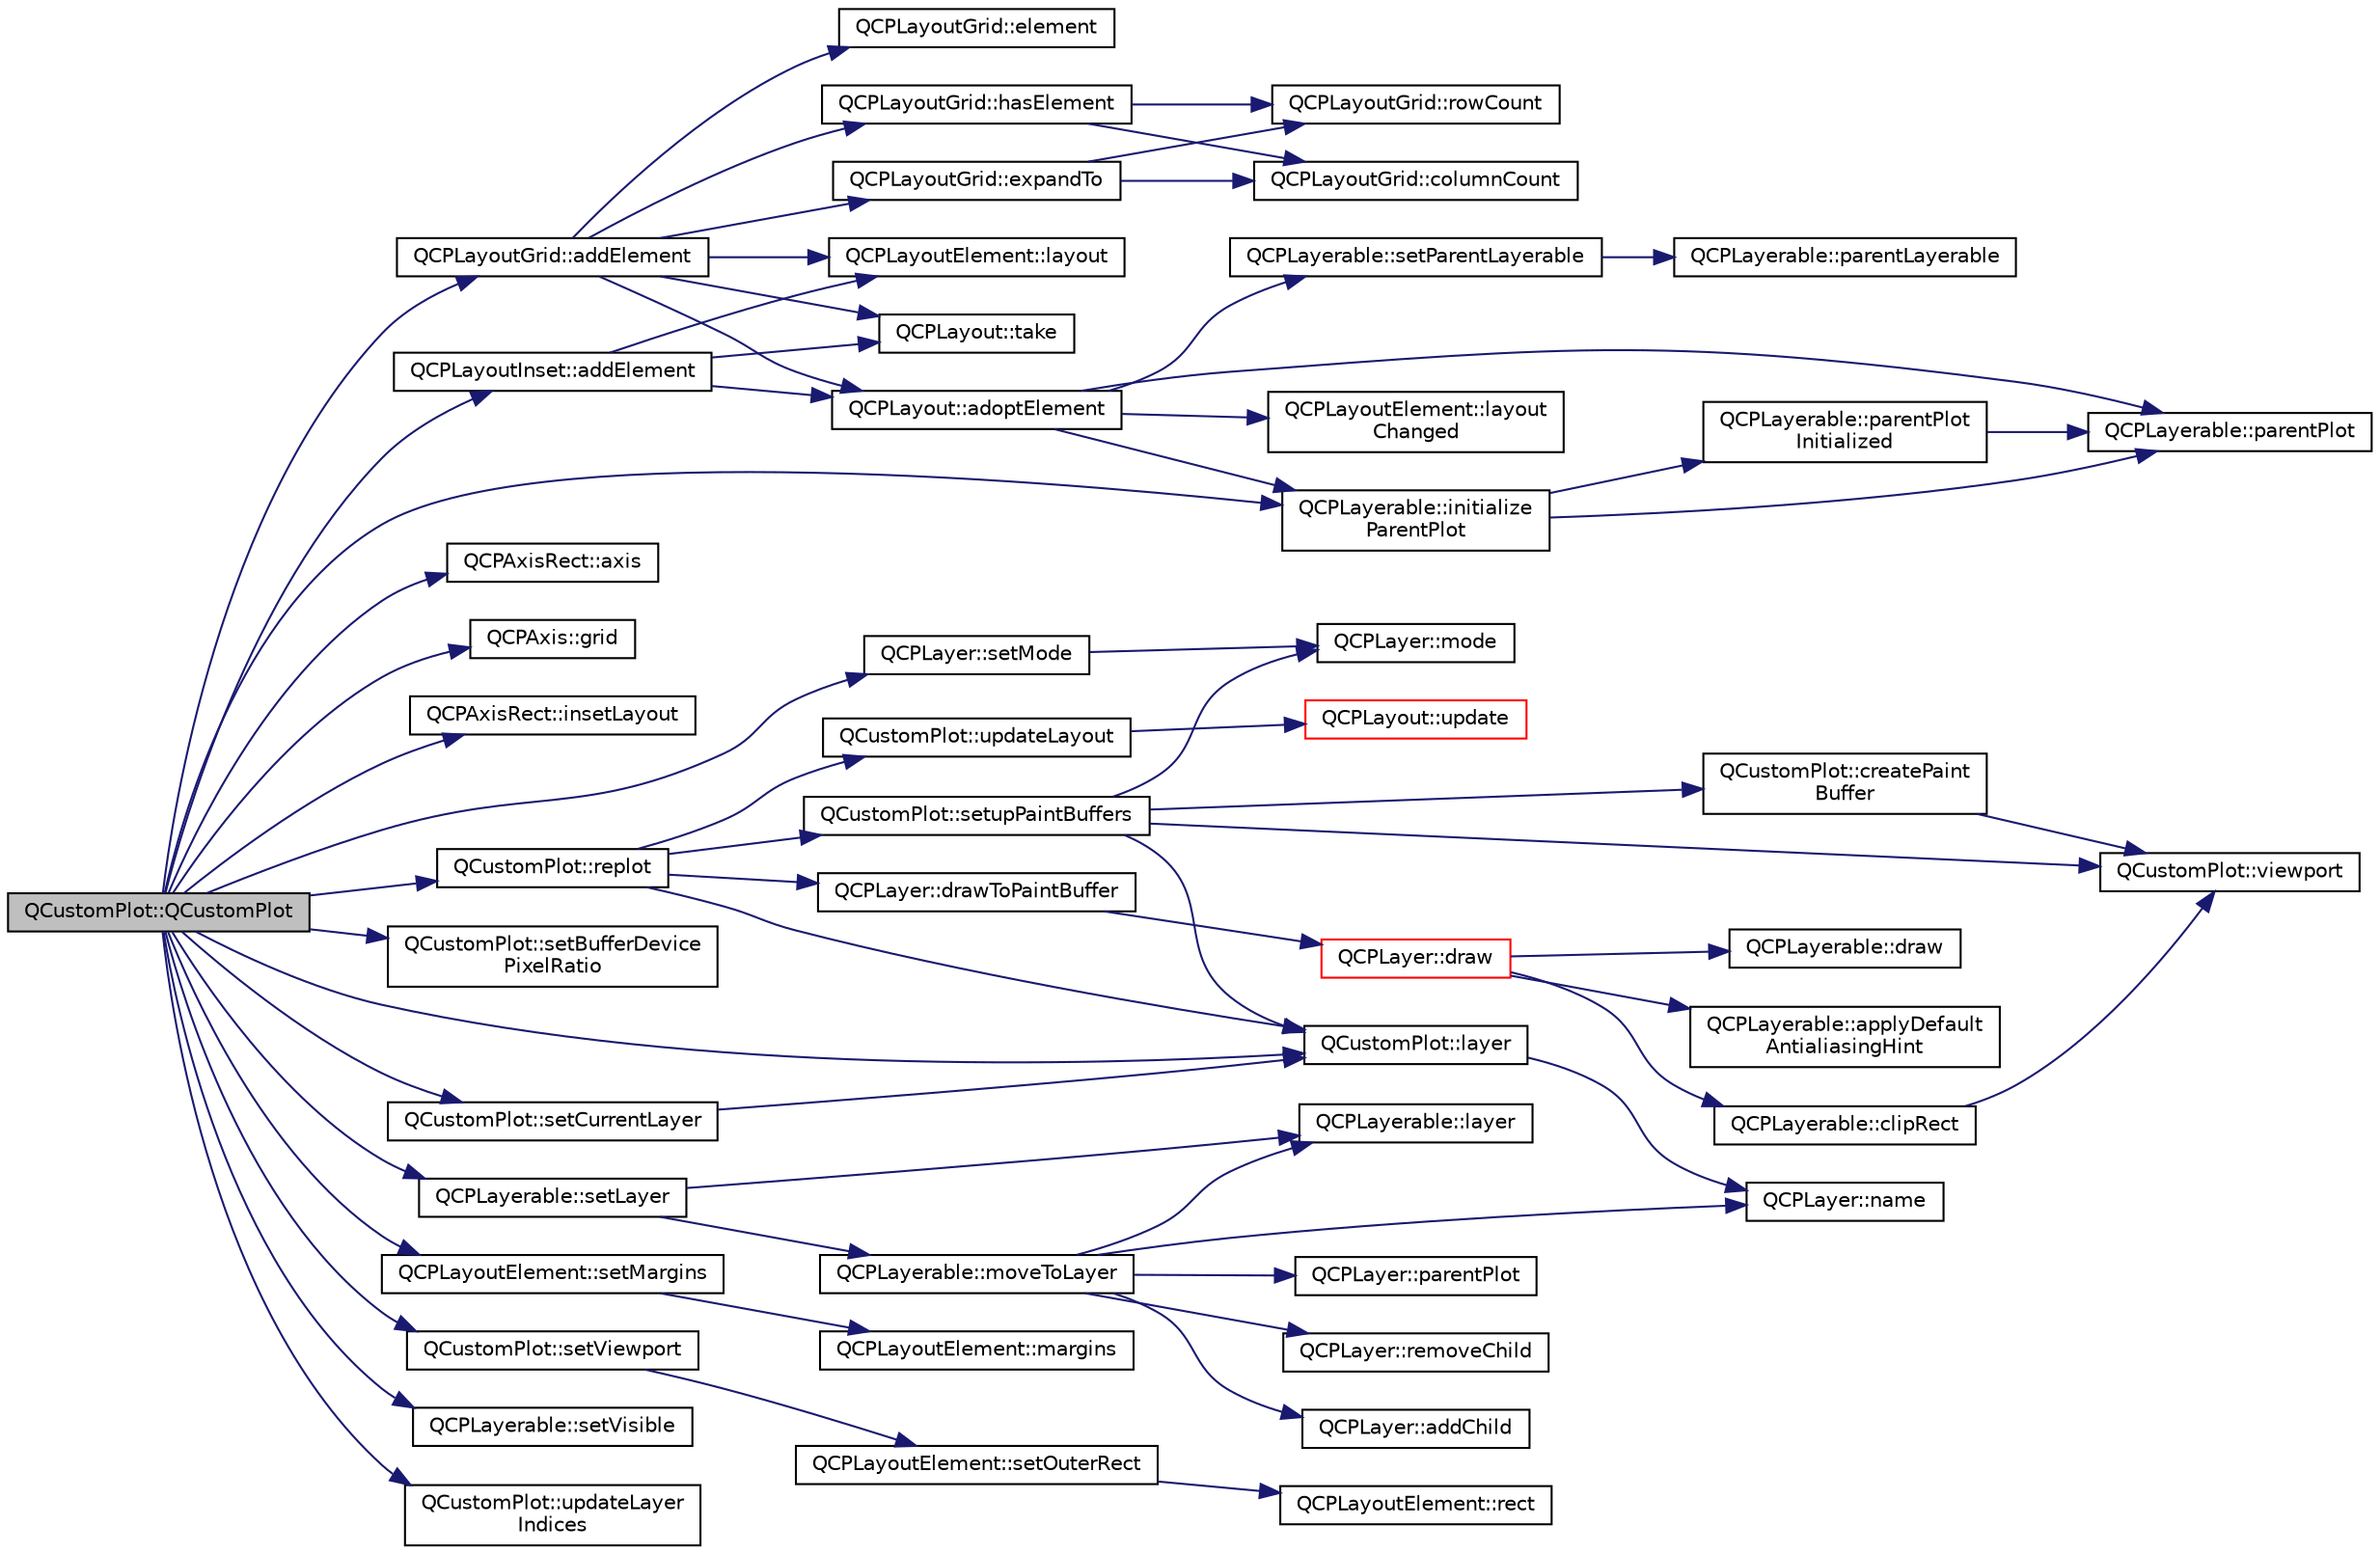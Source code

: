 digraph "QCustomPlot::QCustomPlot"
{
 // LATEX_PDF_SIZE
  edge [fontname="Helvetica",fontsize="10",labelfontname="Helvetica",labelfontsize="10"];
  node [fontname="Helvetica",fontsize="10",shape=record];
  rankdir="LR";
  Node1 [label="QCustomPlot::QCustomPlot",height=0.2,width=0.4,color="black", fillcolor="grey75", style="filled", fontcolor="black",tooltip=" "];
  Node1 -> Node2 [color="midnightblue",fontsize="10",style="solid",fontname="Helvetica"];
  Node2 [label="QCPLayoutGrid::addElement",height=0.2,width=0.4,color="black", fillcolor="white", style="filled",URL="$classQCPLayoutGrid.html#adff1a2ca691ed83d2d24a4cd1fe17012",tooltip=" "];
  Node2 -> Node3 [color="midnightblue",fontsize="10",style="solid",fontname="Helvetica"];
  Node3 [label="QCPLayout::adoptElement",height=0.2,width=0.4,color="black", fillcolor="white", style="filled",URL="$classQCPLayout.html#af6dbbc24156a808da29cd1ec031729a3",tooltip=" "];
  Node3 -> Node4 [color="midnightblue",fontsize="10",style="solid",fontname="Helvetica"];
  Node4 [label="QCPLayerable::initialize\lParentPlot",height=0.2,width=0.4,color="black", fillcolor="white", style="filled",URL="$classQCPLayerable.html#a8cbe5a0c9a5674249982f5ca5f8e02bc",tooltip=" "];
  Node4 -> Node5 [color="midnightblue",fontsize="10",style="solid",fontname="Helvetica"];
  Node5 [label="QCPLayerable::parentPlot",height=0.2,width=0.4,color="black", fillcolor="white", style="filled",URL="$classQCPLayerable.html#a473edb813a4c1929d6b6a8fe3ff3faf7",tooltip=" "];
  Node4 -> Node6 [color="midnightblue",fontsize="10",style="solid",fontname="Helvetica"];
  Node6 [label="QCPLayerable::parentPlot\lInitialized",height=0.2,width=0.4,color="black", fillcolor="white", style="filled",URL="$classQCPLayerable.html#ab20b7dbd8e0249ed61adb9622c427382",tooltip=" "];
  Node6 -> Node5 [color="midnightblue",fontsize="10",style="solid",fontname="Helvetica"];
  Node3 -> Node7 [color="midnightblue",fontsize="10",style="solid",fontname="Helvetica"];
  Node7 [label="QCPLayoutElement::layout\lChanged",height=0.2,width=0.4,color="black", fillcolor="white", style="filled",URL="$classQCPLayoutElement.html#a765f041a73af0c2de41b41a5a03e31a4",tooltip=" "];
  Node3 -> Node5 [color="midnightblue",fontsize="10",style="solid",fontname="Helvetica"];
  Node3 -> Node8 [color="midnightblue",fontsize="10",style="solid",fontname="Helvetica"];
  Node8 [label="QCPLayerable::setParentLayerable",height=0.2,width=0.4,color="black", fillcolor="white", style="filled",URL="$classQCPLayerable.html#aa23c893671f1f6744ac235cf2204cf3a",tooltip=" "];
  Node8 -> Node9 [color="midnightblue",fontsize="10",style="solid",fontname="Helvetica"];
  Node9 [label="QCPLayerable::parentLayerable",height=0.2,width=0.4,color="black", fillcolor="white", style="filled",URL="$classQCPLayerable.html#aa78b7e644d2c519e1a9a6f2ac5fcd858",tooltip=" "];
  Node2 -> Node10 [color="midnightblue",fontsize="10",style="solid",fontname="Helvetica"];
  Node10 [label="QCPLayoutGrid::element",height=0.2,width=0.4,color="black", fillcolor="white", style="filled",URL="$classQCPLayoutGrid.html#a602b426609b4411cf6a93c3ddf3a381a",tooltip=" "];
  Node2 -> Node11 [color="midnightblue",fontsize="10",style="solid",fontname="Helvetica"];
  Node11 [label="QCPLayoutGrid::expandTo",height=0.2,width=0.4,color="black", fillcolor="white", style="filled",URL="$classQCPLayoutGrid.html#a886c0dcbabd51a45da399e044552b685",tooltip=" "];
  Node11 -> Node12 [color="midnightblue",fontsize="10",style="solid",fontname="Helvetica"];
  Node12 [label="QCPLayoutGrid::columnCount",height=0.2,width=0.4,color="black", fillcolor="white", style="filled",URL="$classQCPLayoutGrid.html#a1a2962cbf45011405b64b913afa8e7a2",tooltip=" "];
  Node11 -> Node13 [color="midnightblue",fontsize="10",style="solid",fontname="Helvetica"];
  Node13 [label="QCPLayoutGrid::rowCount",height=0.2,width=0.4,color="black", fillcolor="white", style="filled",URL="$classQCPLayoutGrid.html#a19c66fd76cbce58a8e94f33797e0c0aa",tooltip=" "];
  Node2 -> Node14 [color="midnightblue",fontsize="10",style="solid",fontname="Helvetica"];
  Node14 [label="QCPLayoutGrid::hasElement",height=0.2,width=0.4,color="black", fillcolor="white", style="filled",URL="$classQCPLayoutGrid.html#ab0cf4f7edc9414a3bfaddac0f46dc0a0",tooltip=" "];
  Node14 -> Node12 [color="midnightblue",fontsize="10",style="solid",fontname="Helvetica"];
  Node14 -> Node13 [color="midnightblue",fontsize="10",style="solid",fontname="Helvetica"];
  Node2 -> Node15 [color="midnightblue",fontsize="10",style="solid",fontname="Helvetica"];
  Node15 [label="QCPLayoutElement::layout",height=0.2,width=0.4,color="black", fillcolor="white", style="filled",URL="$classQCPLayoutElement.html#a4efdcbde9d28f410e5ef166c9d691deb",tooltip=" "];
  Node2 -> Node16 [color="midnightblue",fontsize="10",style="solid",fontname="Helvetica"];
  Node16 [label="QCPLayout::take",height=0.2,width=0.4,color="black", fillcolor="white", style="filled",URL="$classQCPLayout.html#ada26cd17e56472b0b4d7fbbc96873e4c",tooltip=" "];
  Node1 -> Node17 [color="midnightblue",fontsize="10",style="solid",fontname="Helvetica"];
  Node17 [label="QCPLayoutInset::addElement",height=0.2,width=0.4,color="black", fillcolor="white", style="filled",URL="$classQCPLayoutInset.html#ad61529eb576af7f04dff94abb10c745a",tooltip=" "];
  Node17 -> Node3 [color="midnightblue",fontsize="10",style="solid",fontname="Helvetica"];
  Node17 -> Node15 [color="midnightblue",fontsize="10",style="solid",fontname="Helvetica"];
  Node17 -> Node16 [color="midnightblue",fontsize="10",style="solid",fontname="Helvetica"];
  Node1 -> Node18 [color="midnightblue",fontsize="10",style="solid",fontname="Helvetica"];
  Node18 [label="QCPAxisRect::axis",height=0.2,width=0.4,color="black", fillcolor="white", style="filled",URL="$classQCPAxisRect.html#a583ae4f6d78b601b732183f6cabecbe1",tooltip=" "];
  Node1 -> Node19 [color="midnightblue",fontsize="10",style="solid",fontname="Helvetica"];
  Node19 [label="QCPAxis::grid",height=0.2,width=0.4,color="black", fillcolor="white", style="filled",URL="$classQCPAxis.html#a63f1dd2df663680d2a8d06c19592dd63",tooltip=" "];
  Node1 -> Node4 [color="midnightblue",fontsize="10",style="solid",fontname="Helvetica"];
  Node1 -> Node20 [color="midnightblue",fontsize="10",style="solid",fontname="Helvetica"];
  Node20 [label="QCPAxisRect::insetLayout",height=0.2,width=0.4,color="black", fillcolor="white", style="filled",URL="$classQCPAxisRect.html#a949f803466619924c7018df4b511ae10",tooltip=" "];
  Node1 -> Node21 [color="midnightblue",fontsize="10",style="solid",fontname="Helvetica"];
  Node21 [label="QCustomPlot::layer",height=0.2,width=0.4,color="black", fillcolor="white", style="filled",URL="$classQCustomPlot.html#a0a96244e7773b242ef23c32b7bdfb159",tooltip=" "];
  Node21 -> Node22 [color="midnightblue",fontsize="10",style="solid",fontname="Helvetica"];
  Node22 [label="QCPLayer::name",height=0.2,width=0.4,color="black", fillcolor="white", style="filled",URL="$classQCPLayer.html#a37806f662b50b588fb1029a14fc5ef50",tooltip=" "];
  Node1 -> Node23 [color="midnightblue",fontsize="10",style="solid",fontname="Helvetica"];
  Node23 [label="QCustomPlot::replot",height=0.2,width=0.4,color="black", fillcolor="white", style="filled",URL="$classQCustomPlot.html#aa4bfe7d70dbe67e81d877819b75ab9af",tooltip=" "];
  Node23 -> Node24 [color="midnightblue",fontsize="10",style="solid",fontname="Helvetica"];
  Node24 [label="QCPLayer::drawToPaintBuffer",height=0.2,width=0.4,color="black", fillcolor="white", style="filled",URL="$classQCPLayer.html#a4a8e0a86f31462299e7fc8e8158dd2c6",tooltip=" "];
  Node24 -> Node25 [color="midnightblue",fontsize="10",style="solid",fontname="Helvetica"];
  Node25 [label="QCPLayer::draw",height=0.2,width=0.4,color="red", fillcolor="white", style="filled",URL="$classQCPLayer.html#ab831a99c8d30b15ec4533ca341e8813b",tooltip=" "];
  Node25 -> Node26 [color="midnightblue",fontsize="10",style="solid",fontname="Helvetica"];
  Node26 [label="QCPLayerable::applyDefault\lAntialiasingHint",height=0.2,width=0.4,color="black", fillcolor="white", style="filled",URL="$classQCPLayerable.html#afdf83ddc6a265cbf4c89fe99d3d93473",tooltip=" "];
  Node25 -> Node27 [color="midnightblue",fontsize="10",style="solid",fontname="Helvetica"];
  Node27 [label="QCPLayerable::clipRect",height=0.2,width=0.4,color="black", fillcolor="white", style="filled",URL="$classQCPLayerable.html#acbcfc9ecc75433747b1978a77b1864b3",tooltip=" "];
  Node27 -> Node28 [color="midnightblue",fontsize="10",style="solid",fontname="Helvetica"];
  Node28 [label="QCustomPlot::viewport",height=0.2,width=0.4,color="black", fillcolor="white", style="filled",URL="$classQCustomPlot.html#a19842409b18f556b256d05e97fffc670",tooltip=" "];
  Node25 -> Node29 [color="midnightblue",fontsize="10",style="solid",fontname="Helvetica"];
  Node29 [label="QCPLayerable::draw",height=0.2,width=0.4,color="black", fillcolor="white", style="filled",URL="$classQCPLayerable.html#aecf2f7087482d4b6a78cb2770e5ed12d",tooltip=" "];
  Node23 -> Node21 [color="midnightblue",fontsize="10",style="solid",fontname="Helvetica"];
  Node23 -> Node34 [color="midnightblue",fontsize="10",style="solid",fontname="Helvetica"];
  Node34 [label="QCustomPlot::setupPaintBuffers",height=0.2,width=0.4,color="black", fillcolor="white", style="filled",URL="$classQCustomPlot.html#a2685341f7242c3882f4cc5e379308d71",tooltip=" "];
  Node34 -> Node35 [color="midnightblue",fontsize="10",style="solid",fontname="Helvetica"];
  Node35 [label="QCustomPlot::createPaint\lBuffer",height=0.2,width=0.4,color="black", fillcolor="white", style="filled",URL="$classQCustomPlot.html#a943b57596a1adf7f0e75c3b50e407ae6",tooltip=" "];
  Node35 -> Node28 [color="midnightblue",fontsize="10",style="solid",fontname="Helvetica"];
  Node34 -> Node21 [color="midnightblue",fontsize="10",style="solid",fontname="Helvetica"];
  Node34 -> Node36 [color="midnightblue",fontsize="10",style="solid",fontname="Helvetica"];
  Node36 [label="QCPLayer::mode",height=0.2,width=0.4,color="black", fillcolor="white", style="filled",URL="$classQCPLayer.html#a44ae50b011b19f3dd46a38d8e2e2c1b6",tooltip=" "];
  Node34 -> Node28 [color="midnightblue",fontsize="10",style="solid",fontname="Helvetica"];
  Node23 -> Node37 [color="midnightblue",fontsize="10",style="solid",fontname="Helvetica"];
  Node37 [label="QCustomPlot::updateLayout",height=0.2,width=0.4,color="black", fillcolor="white", style="filled",URL="$classQCustomPlot.html#a6e6693e2c249f65437382ffd93405e04",tooltip=" "];
  Node37 -> Node38 [color="midnightblue",fontsize="10",style="solid",fontname="Helvetica"];
  Node38 [label="QCPLayout::update",height=0.2,width=0.4,color="red", fillcolor="white", style="filled",URL="$classQCPLayout.html#a48ecc9c98ea90b547c3e27a931a8f7bd",tooltip=" "];
  Node1 -> Node48 [color="midnightblue",fontsize="10",style="solid",fontname="Helvetica"];
  Node48 [label="QCustomPlot::setBufferDevice\lPixelRatio",height=0.2,width=0.4,color="black", fillcolor="white", style="filled",URL="$classQCustomPlot.html#a159162653ad6f8b8bf21263ba5787215",tooltip=" "];
  Node1 -> Node49 [color="midnightblue",fontsize="10",style="solid",fontname="Helvetica"];
  Node49 [label="QCustomPlot::setCurrentLayer",height=0.2,width=0.4,color="black", fillcolor="white", style="filled",URL="$classQCustomPlot.html#a73a6dc47c653bb6f8f030abca5a11852",tooltip=" "];
  Node49 -> Node21 [color="midnightblue",fontsize="10",style="solid",fontname="Helvetica"];
  Node1 -> Node50 [color="midnightblue",fontsize="10",style="solid",fontname="Helvetica"];
  Node50 [label="QCPLayerable::setLayer",height=0.2,width=0.4,color="black", fillcolor="white", style="filled",URL="$classQCPLayerable.html#ab0d0da6d2de45a118886d2c8e16d5a54",tooltip=" "];
  Node50 -> Node51 [color="midnightblue",fontsize="10",style="solid",fontname="Helvetica"];
  Node51 [label="QCPLayerable::layer",height=0.2,width=0.4,color="black", fillcolor="white", style="filled",URL="$classQCPLayerable.html#a5ff4862e8c784c9f5986dbc1533ba2a4",tooltip=" "];
  Node50 -> Node52 [color="midnightblue",fontsize="10",style="solid",fontname="Helvetica"];
  Node52 [label="QCPLayerable::moveToLayer",height=0.2,width=0.4,color="black", fillcolor="white", style="filled",URL="$classQCPLayerable.html#af94484cfb7cbbddb7de522e9be71d9a4",tooltip=" "];
  Node52 -> Node53 [color="midnightblue",fontsize="10",style="solid",fontname="Helvetica"];
  Node53 [label="QCPLayer::addChild",height=0.2,width=0.4,color="black", fillcolor="white", style="filled",URL="$classQCPLayer.html#a57ce5e49364aa9122276d5df3b4a0ddc",tooltip=" "];
  Node52 -> Node51 [color="midnightblue",fontsize="10",style="solid",fontname="Helvetica"];
  Node52 -> Node22 [color="midnightblue",fontsize="10",style="solid",fontname="Helvetica"];
  Node52 -> Node54 [color="midnightblue",fontsize="10",style="solid",fontname="Helvetica"];
  Node54 [label="QCPLayer::parentPlot",height=0.2,width=0.4,color="black", fillcolor="white", style="filled",URL="$classQCPLayer.html#a5520019787482e13857ebe631c27c3fa",tooltip=" "];
  Node52 -> Node55 [color="midnightblue",fontsize="10",style="solid",fontname="Helvetica"];
  Node55 [label="QCPLayer::removeChild",height=0.2,width=0.4,color="black", fillcolor="white", style="filled",URL="$classQCPLayer.html#ac2f64ac7761650582d968d86670ef362",tooltip=" "];
  Node1 -> Node44 [color="midnightblue",fontsize="10",style="solid",fontname="Helvetica"];
  Node44 [label="QCPLayoutElement::setMargins",height=0.2,width=0.4,color="black", fillcolor="white", style="filled",URL="$classQCPLayoutElement.html#a8f450b1f3f992ad576fce2c63d8b79cf",tooltip=" "];
  Node44 -> Node45 [color="midnightblue",fontsize="10",style="solid",fontname="Helvetica"];
  Node45 [label="QCPLayoutElement::margins",height=0.2,width=0.4,color="black", fillcolor="white", style="filled",URL="$classQCPLayoutElement.html#af4ac9450aa2d60863bf3a8ea0c940c9d",tooltip=" "];
  Node1 -> Node56 [color="midnightblue",fontsize="10",style="solid",fontname="Helvetica"];
  Node56 [label="QCPLayer::setMode",height=0.2,width=0.4,color="black", fillcolor="white", style="filled",URL="$classQCPLayer.html#a938d57b04f4e4c23cedf1711f983919b",tooltip=" "];
  Node56 -> Node36 [color="midnightblue",fontsize="10",style="solid",fontname="Helvetica"];
  Node1 -> Node57 [color="midnightblue",fontsize="10",style="solid",fontname="Helvetica"];
  Node57 [label="QCustomPlot::setViewport",height=0.2,width=0.4,color="black", fillcolor="white", style="filled",URL="$classQCustomPlot.html#a3f9bc4b939dd8aaba9339fd09f273fc4",tooltip=" "];
  Node57 -> Node58 [color="midnightblue",fontsize="10",style="solid",fontname="Helvetica"];
  Node58 [label="QCPLayoutElement::setOuterRect",height=0.2,width=0.4,color="black", fillcolor="white", style="filled",URL="$classQCPLayoutElement.html#a38975ea13e36de8e53391ce41d94bc0f",tooltip=" "];
  Node58 -> Node59 [color="midnightblue",fontsize="10",style="solid",fontname="Helvetica"];
  Node59 [label="QCPLayoutElement::rect",height=0.2,width=0.4,color="black", fillcolor="white", style="filled",URL="$classQCPLayoutElement.html#a208effccfe2cca4a0eaf9393e60f2dd4",tooltip=" "];
  Node1 -> Node60 [color="midnightblue",fontsize="10",style="solid",fontname="Helvetica"];
  Node60 [label="QCPLayerable::setVisible",height=0.2,width=0.4,color="black", fillcolor="white", style="filled",URL="$classQCPLayerable.html#a3bed99ddc396b48ce3ebfdc0418744f8",tooltip=" "];
  Node1 -> Node61 [color="midnightblue",fontsize="10",style="solid",fontname="Helvetica"];
  Node61 [label="QCustomPlot::updateLayer\lIndices",height=0.2,width=0.4,color="black", fillcolor="white", style="filled",URL="$classQCustomPlot.html#a7f1ca67a66d37b6d260a0b93de08f3bd",tooltip=" "];
}
